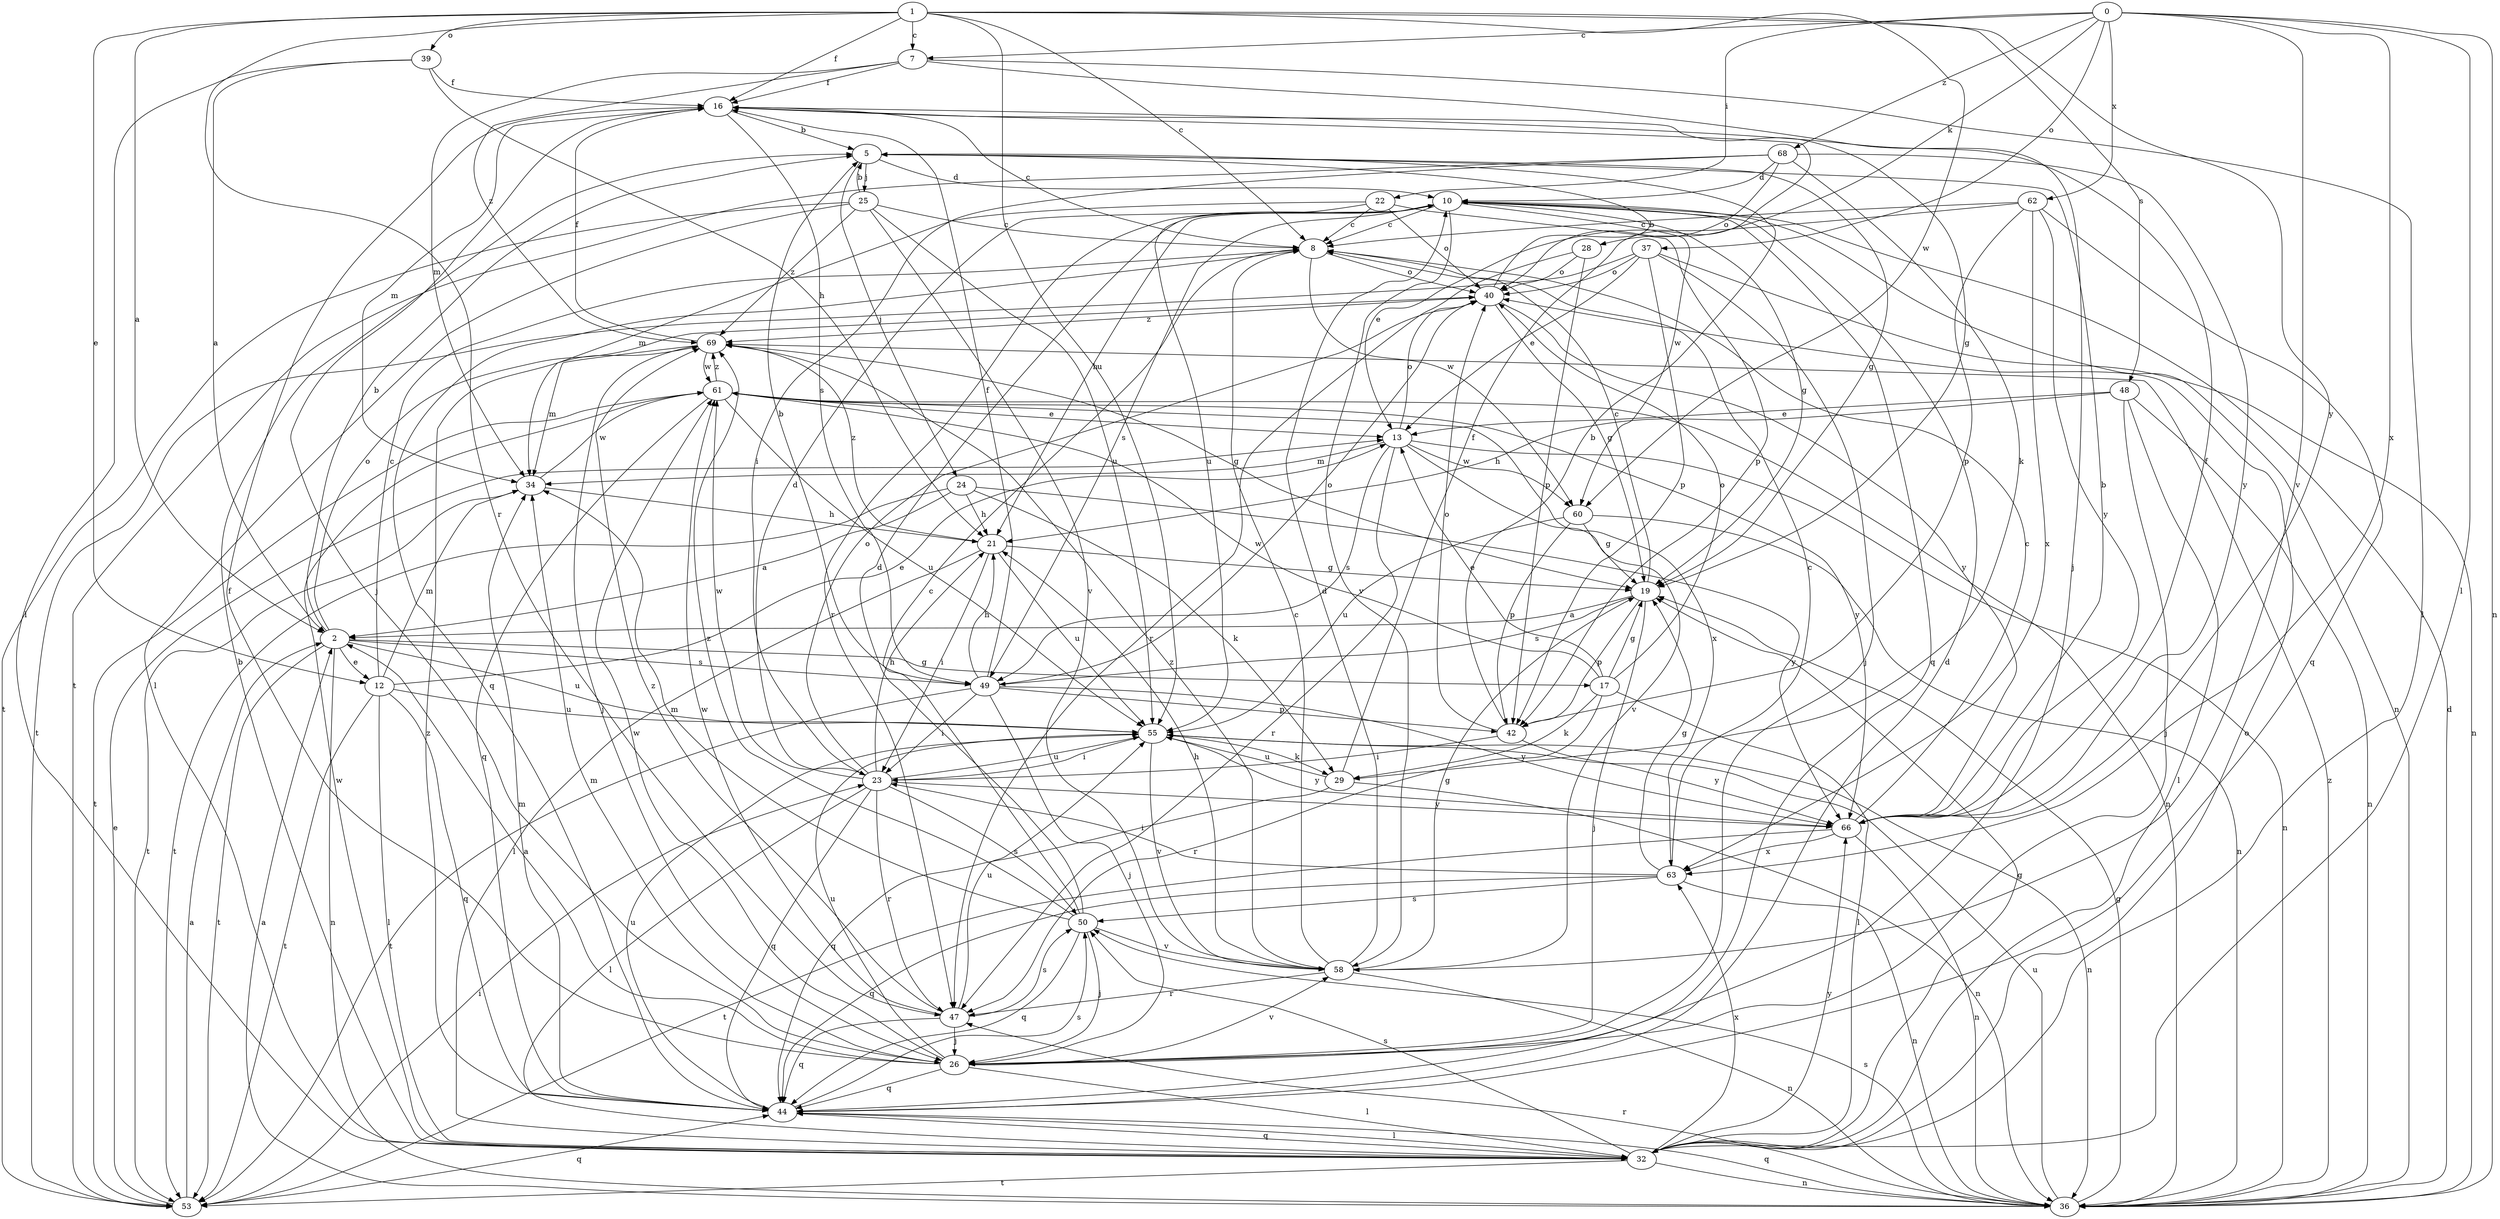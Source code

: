 strict digraph  {
0;
1;
2;
5;
7;
8;
10;
12;
13;
16;
17;
19;
21;
22;
23;
24;
25;
26;
28;
29;
32;
34;
36;
37;
39;
40;
42;
44;
47;
48;
49;
50;
53;
55;
58;
60;
61;
62;
63;
66;
68;
69;
0 -> 7  [label=c];
0 -> 22  [label=i];
0 -> 28  [label=k];
0 -> 32  [label=l];
0 -> 36  [label=n];
0 -> 37  [label=o];
0 -> 58  [label=v];
0 -> 62  [label=x];
0 -> 63  [label=x];
0 -> 68  [label=z];
1 -> 2  [label=a];
1 -> 7  [label=c];
1 -> 8  [label=c];
1 -> 12  [label=e];
1 -> 16  [label=f];
1 -> 39  [label=o];
1 -> 47  [label=r];
1 -> 48  [label=s];
1 -> 55  [label=u];
1 -> 60  [label=w];
1 -> 66  [label=y];
2 -> 5  [label=b];
2 -> 12  [label=e];
2 -> 17  [label=g];
2 -> 36  [label=n];
2 -> 40  [label=o];
2 -> 49  [label=s];
2 -> 53  [label=t];
2 -> 55  [label=u];
5 -> 10  [label=d];
5 -> 19  [label=g];
5 -> 24  [label=j];
5 -> 25  [label=j];
7 -> 16  [label=f];
7 -> 26  [label=j];
7 -> 32  [label=l];
7 -> 34  [label=m];
7 -> 69  [label=z];
8 -> 40  [label=o];
8 -> 44  [label=q];
8 -> 60  [label=w];
10 -> 8  [label=c];
10 -> 19  [label=g];
10 -> 21  [label=h];
10 -> 36  [label=n];
10 -> 44  [label=q];
10 -> 47  [label=r];
10 -> 49  [label=s];
10 -> 58  [label=v];
10 -> 60  [label=w];
12 -> 8  [label=c];
12 -> 13  [label=e];
12 -> 32  [label=l];
12 -> 34  [label=m];
12 -> 44  [label=q];
12 -> 53  [label=t];
12 -> 55  [label=u];
13 -> 34  [label=m];
13 -> 36  [label=n];
13 -> 40  [label=o];
13 -> 47  [label=r];
13 -> 49  [label=s];
13 -> 58  [label=v];
13 -> 60  [label=w];
16 -> 5  [label=b];
16 -> 8  [label=c];
16 -> 19  [label=g];
16 -> 26  [label=j];
16 -> 34  [label=m];
16 -> 49  [label=s];
17 -> 13  [label=e];
17 -> 19  [label=g];
17 -> 29  [label=k];
17 -> 32  [label=l];
17 -> 40  [label=o];
17 -> 47  [label=r];
17 -> 61  [label=w];
19 -> 2  [label=a];
19 -> 8  [label=c];
19 -> 26  [label=j];
19 -> 42  [label=p];
19 -> 49  [label=s];
21 -> 19  [label=g];
21 -> 23  [label=i];
21 -> 32  [label=l];
21 -> 55  [label=u];
21 -> 69  [label=z];
22 -> 8  [label=c];
22 -> 34  [label=m];
22 -> 40  [label=o];
22 -> 42  [label=p];
22 -> 55  [label=u];
23 -> 10  [label=d];
23 -> 21  [label=h];
23 -> 32  [label=l];
23 -> 40  [label=o];
23 -> 44  [label=q];
23 -> 47  [label=r];
23 -> 50  [label=s];
23 -> 55  [label=u];
23 -> 61  [label=w];
23 -> 66  [label=y];
24 -> 2  [label=a];
24 -> 21  [label=h];
24 -> 29  [label=k];
24 -> 53  [label=t];
24 -> 66  [label=y];
25 -> 5  [label=b];
25 -> 8  [label=c];
25 -> 32  [label=l];
25 -> 53  [label=t];
25 -> 55  [label=u];
25 -> 58  [label=v];
25 -> 69  [label=z];
26 -> 2  [label=a];
26 -> 16  [label=f];
26 -> 32  [label=l];
26 -> 34  [label=m];
26 -> 44  [label=q];
26 -> 55  [label=u];
26 -> 58  [label=v];
26 -> 61  [label=w];
28 -> 40  [label=o];
28 -> 42  [label=p];
28 -> 47  [label=r];
29 -> 16  [label=f];
29 -> 36  [label=n];
29 -> 44  [label=q];
29 -> 55  [label=u];
32 -> 5  [label=b];
32 -> 19  [label=g];
32 -> 36  [label=n];
32 -> 40  [label=o];
32 -> 44  [label=q];
32 -> 50  [label=s];
32 -> 53  [label=t];
32 -> 61  [label=w];
32 -> 63  [label=x];
32 -> 66  [label=y];
34 -> 21  [label=h];
34 -> 53  [label=t];
34 -> 61  [label=w];
36 -> 2  [label=a];
36 -> 10  [label=d];
36 -> 19  [label=g];
36 -> 44  [label=q];
36 -> 47  [label=r];
36 -> 50  [label=s];
36 -> 55  [label=u];
36 -> 69  [label=z];
37 -> 13  [label=e];
37 -> 26  [label=j];
37 -> 36  [label=n];
37 -> 40  [label=o];
37 -> 42  [label=p];
37 -> 53  [label=t];
39 -> 2  [label=a];
39 -> 16  [label=f];
39 -> 21  [label=h];
39 -> 32  [label=l];
40 -> 5  [label=b];
40 -> 19  [label=g];
40 -> 66  [label=y];
40 -> 69  [label=z];
42 -> 5  [label=b];
42 -> 23  [label=i];
42 -> 40  [label=o];
42 -> 66  [label=y];
44 -> 10  [label=d];
44 -> 32  [label=l];
44 -> 34  [label=m];
44 -> 50  [label=s];
44 -> 55  [label=u];
44 -> 69  [label=z];
47 -> 26  [label=j];
47 -> 44  [label=q];
47 -> 50  [label=s];
47 -> 55  [label=u];
47 -> 61  [label=w];
47 -> 69  [label=z];
48 -> 13  [label=e];
48 -> 21  [label=h];
48 -> 26  [label=j];
48 -> 32  [label=l];
48 -> 36  [label=n];
49 -> 5  [label=b];
49 -> 16  [label=f];
49 -> 21  [label=h];
49 -> 23  [label=i];
49 -> 26  [label=j];
49 -> 40  [label=o];
49 -> 42  [label=p];
49 -> 53  [label=t];
49 -> 66  [label=y];
50 -> 8  [label=c];
50 -> 10  [label=d];
50 -> 26  [label=j];
50 -> 34  [label=m];
50 -> 44  [label=q];
50 -> 58  [label=v];
50 -> 69  [label=z];
53 -> 2  [label=a];
53 -> 13  [label=e];
53 -> 23  [label=i];
53 -> 44  [label=q];
55 -> 23  [label=i];
55 -> 29  [label=k];
55 -> 36  [label=n];
55 -> 58  [label=v];
55 -> 66  [label=y];
58 -> 8  [label=c];
58 -> 10  [label=d];
58 -> 19  [label=g];
58 -> 21  [label=h];
58 -> 36  [label=n];
58 -> 47  [label=r];
58 -> 69  [label=z];
60 -> 19  [label=g];
60 -> 36  [label=n];
60 -> 42  [label=p];
60 -> 55  [label=u];
61 -> 13  [label=e];
61 -> 36  [label=n];
61 -> 44  [label=q];
61 -> 53  [label=t];
61 -> 55  [label=u];
61 -> 63  [label=x];
61 -> 66  [label=y];
61 -> 69  [label=z];
62 -> 8  [label=c];
62 -> 13  [label=e];
62 -> 42  [label=p];
62 -> 44  [label=q];
62 -> 63  [label=x];
62 -> 66  [label=y];
63 -> 8  [label=c];
63 -> 19  [label=g];
63 -> 23  [label=i];
63 -> 36  [label=n];
63 -> 44  [label=q];
63 -> 50  [label=s];
66 -> 5  [label=b];
66 -> 8  [label=c];
66 -> 16  [label=f];
66 -> 36  [label=n];
66 -> 53  [label=t];
66 -> 63  [label=x];
68 -> 10  [label=d];
68 -> 23  [label=i];
68 -> 29  [label=k];
68 -> 40  [label=o];
68 -> 53  [label=t];
68 -> 66  [label=y];
69 -> 16  [label=f];
69 -> 19  [label=g];
69 -> 26  [label=j];
69 -> 34  [label=m];
69 -> 61  [label=w];
}
